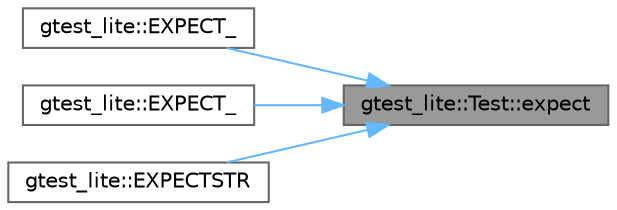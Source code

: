 digraph "gtest_lite::Test::expect"
{
 // LATEX_PDF_SIZE
  bgcolor="transparent";
  edge [fontname=Helvetica,fontsize=10,labelfontname=Helvetica,labelfontsize=10];
  node [fontname=Helvetica,fontsize=10,shape=box,height=0.2,width=0.4];
  rankdir="RL";
  Node1 [id="Node000001",label="gtest_lite::Test::expect",height=0.2,width=0.4,color="gray40", fillcolor="grey60", style="filled", fontcolor="black",tooltip="Eredményt adminisztráló tagfüggvény True a jó eset."];
  Node1 -> Node2 [id="edge7_Node000001_Node000002",dir="back",color="steelblue1",style="solid",tooltip=" "];
  Node2 [id="Node000002",label="gtest_lite::EXPECT_",height=0.2,width=0.4,color="grey40", fillcolor="white", style="filled",URL="$namespacegtest__lite.html#a5514f204ca041ae1a1d947a4b5d53ade",tooltip="pointerre specializált sablon a várt értékhez."];
  Node1 -> Node3 [id="edge8_Node000001_Node000003",dir="back",color="steelblue1",style="solid",tooltip=" "];
  Node3 [id="Node000003",label="gtest_lite::EXPECT_",height=0.2,width=0.4,color="grey40", fillcolor="white", style="filled",URL="$namespacegtest__lite.html#a08a262d95a0ec540c93b06b2aaccf34c",tooltip="általános sablon a várt értékhez."];
  Node1 -> Node4 [id="edge9_Node000001_Node000004",dir="back",color="steelblue1",style="solid",tooltip=" "];
  Node4 [id="Node000004",label="gtest_lite::EXPECTSTR",height=0.2,width=0.4,color="grey40", fillcolor="white", style="filled",URL="$namespacegtest__lite.html#afe00777c74c96b1548747863956e20a3",tooltip=" "];
}
